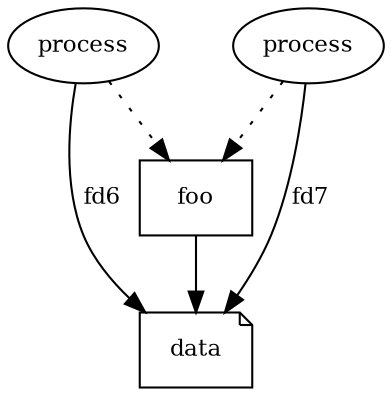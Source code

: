digraph G {
    node [font=Ubuntu, fontsize=11];
    edge [font=Ubuntu, fontsize=11];

    data [shape=note];
    filename [label="foo", shape=box];
    process1 [label="process", shape=oval];
    process2 [label="process", shape=oval];

    filename->data;
    process1->data [label="fd6"];
    process2->data [label="fd7"];
    process1->filename [style=dotted];
    process2->filename [style=dotted];

}
